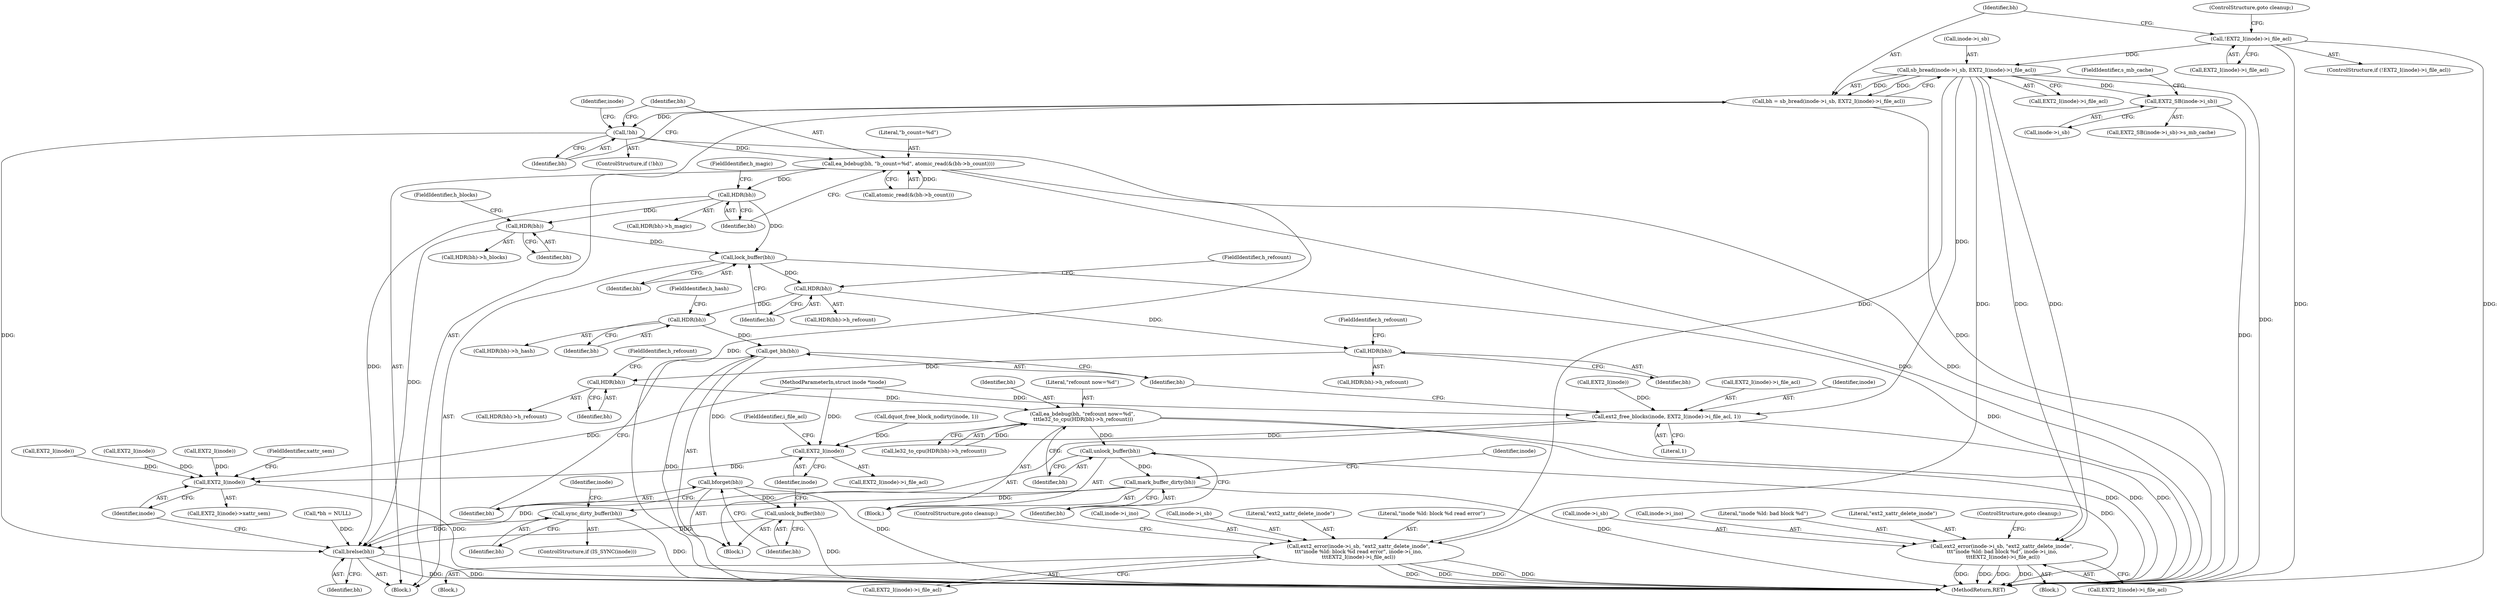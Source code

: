 digraph "0_linux_be0726d33cb8f411945884664924bed3cb8c70ee_6@API" {
"1000123" [label="(Call,sb_bread(inode->i_sb, EXT2_I(inode)->i_file_acl))"];
"1000115" [label="(Call,!EXT2_I(inode)->i_file_acl)"];
"1000121" [label="(Call,bh = sb_bread(inode->i_sb, EXT2_I(inode)->i_file_acl))"];
"1000132" [label="(Call,!bh)"];
"1000149" [label="(Call,ea_bdebug(bh, \"b_count=%d\", atomic_read(&(bh->b_count))))"];
"1000161" [label="(Call,HDR(bh))"];
"1000168" [label="(Call,HDR(bh))"];
"1000188" [label="(Call,lock_buffer(bh))"];
"1000193" [label="(Call,HDR(bh))"];
"1000204" [label="(Call,HDR(bh))"];
"1000225" [label="(Call,get_bh(bh))"];
"1000227" [label="(Call,bforget(bh))"];
"1000229" [label="(Call,unlock_buffer(bh))"];
"1000268" [label="(Call,brelse(bh))"];
"1000236" [label="(Call,HDR(bh))"];
"1000246" [label="(Call,HDR(bh))"];
"1000241" [label="(Call,ea_bdebug(bh, \"refcount now=%d\",\n \t\t\tle32_to_cpu(HDR(bh)->h_refcount)))"];
"1000249" [label="(Call,unlock_buffer(bh))"];
"1000251" [label="(Call,mark_buffer_dirty(bh))"];
"1000256" [label="(Call,sync_dirty_buffer(bh))"];
"1000135" [label="(Call,ext2_error(inode->i_sb, \"ext2_xattr_delete_inode\",\n\t\t\t\"inode %ld: block %d read error\", inode->i_ino,\n\t\t\tEXT2_I(inode)->i_file_acl))"];
"1000174" [label="(Call,ext2_error(inode->i_sb, \"ext2_xattr_delete_inode\",\n\t\t\t\"inode %ld: bad block %d\", inode->i_ino,\n \t\t\tEXT2_I(inode)->i_file_acl))"];
"1000209" [label="(Call,EXT2_SB(inode->i_sb))"];
"1000218" [label="(Call,ext2_free_blocks(inode, EXT2_I(inode)->i_file_acl, 1))"];
"1000263" [label="(Call,EXT2_I(inode))"];
"1000273" [label="(Call,EXT2_I(inode))"];
"1000227" [label="(Call,bforget(bh))"];
"1000133" [label="(Identifier,bh)"];
"1000204" [label="(Call,HDR(bh))"];
"1000224" [label="(Literal,1)"];
"1000124" [label="(Call,inode->i_sb)"];
"1000241" [label="(Call,ea_bdebug(bh, \"refcount now=%d\",\n \t\t\tle32_to_cpu(HDR(bh)->h_refcount)))"];
"1000226" [label="(Identifier,bh)"];
"1000275" [label="(FieldIdentifier,xattr_sem)"];
"1000137" [label="(Identifier,inode)"];
"1000134" [label="(Block,)"];
"1000252" [label="(Identifier,bh)"];
"1000203" [label="(Call,HDR(bh)->h_hash)"];
"1000264" [label="(Identifier,inode)"];
"1000257" [label="(Identifier,bh)"];
"1000187" [label="(ControlStructure,goto cleanup;)"];
"1000250" [label="(Identifier,bh)"];
"1000272" [label="(Call,EXT2_I(inode)->xattr_sem)"];
"1000127" [label="(Call,EXT2_I(inode)->i_file_acl)"];
"1000183" [label="(Call,EXT2_I(inode)->i_file_acl)"];
"1000213" [label="(FieldIdentifier,s_mb_cache)"];
"1000135" [label="(Call,ext2_error(inode->i_sb, \"ext2_xattr_delete_inode\",\n\t\t\t\"inode %ld: block %d read error\", inode->i_ino,\n\t\t\tEXT2_I(inode)->i_file_acl))"];
"1000139" [label="(Literal,\"ext2_xattr_delete_inode\")"];
"1000175" [label="(Call,inode->i_sb)"];
"1000180" [label="(Call,inode->i_ino)"];
"1000132" [label="(Call,!bh)"];
"1000268" [label="(Call,brelse(bh))"];
"1000225" [label="(Call,get_bh(bh))"];
"1000188" [label="(Call,lock_buffer(bh))"];
"1000246" [label="(Call,HDR(bh))"];
"1000179" [label="(Literal,\"inode %ld: bad block %d\")"];
"1000131" [label="(ControlStructure,if (!bh))"];
"1000209" [label="(Call,EXT2_SB(inode->i_sb))"];
"1000116" [label="(Call,EXT2_I(inode)->i_file_acl)"];
"1000173" [label="(Block,)"];
"1000258" [label="(Call,dquot_free_block_nodirty(inode, 1))"];
"1000194" [label="(Identifier,bh)"];
"1000265" [label="(FieldIdentifier,i_file_acl)"];
"1000168" [label="(Call,HDR(bh))"];
"1000123" [label="(Call,sb_bread(inode->i_sb, EXT2_I(inode)->i_file_acl))"];
"1000152" [label="(Call,atomic_read(&(bh->b_count)))"];
"1000253" [label="(ControlStructure,if (IS_SYNC(inode)))"];
"1000115" [label="(Call,!EXT2_I(inode)->i_file_acl)"];
"1000230" [label="(Identifier,bh)"];
"1000198" [label="(Block,)"];
"1000120" [label="(ControlStructure,goto cleanup;)"];
"1000140" [label="(Literal,\"inode %ld: block %d read error\")"];
"1000105" [label="(Call,*bh = NULL)"];
"1000162" [label="(Identifier,bh)"];
"1000144" [label="(Call,EXT2_I(inode)->i_file_acl)"];
"1000229" [label="(Call,unlock_buffer(bh))"];
"1000259" [label="(Identifier,inode)"];
"1000117" [label="(Call,EXT2_I(inode))"];
"1000189" [label="(Identifier,bh)"];
"1000235" [label="(Call,HDR(bh)->h_refcount)"];
"1000245" [label="(Call,HDR(bh)->h_refcount)"];
"1000242" [label="(Identifier,bh)"];
"1000148" [label="(ControlStructure,goto cleanup;)"];
"1000228" [label="(Identifier,bh)"];
"1000102" [label="(MethodParameterIn,struct inode *inode)"];
"1000232" [label="(Block,)"];
"1000151" [label="(Literal,\"b_count=%d\")"];
"1000169" [label="(Identifier,bh)"];
"1000263" [label="(Call,EXT2_I(inode))"];
"1000161" [label="(Call,HDR(bh))"];
"1000114" [label="(ControlStructure,if (!EXT2_I(inode)->i_file_acl))"];
"1000141" [label="(Call,inode->i_ino)"];
"1000184" [label="(Call,EXT2_I(inode))"];
"1000195" [label="(FieldIdentifier,h_refcount)"];
"1000269" [label="(Identifier,bh)"];
"1000248" [label="(FieldIdentifier,h_refcount)"];
"1000244" [label="(Call,le32_to_cpu(HDR(bh)->h_refcount))"];
"1000170" [label="(FieldIdentifier,h_blocks)"];
"1000121" [label="(Call,bh = sb_bread(inode->i_sb, EXT2_I(inode)->i_file_acl))"];
"1000149" [label="(Call,ea_bdebug(bh, \"b_count=%d\", atomic_read(&(bh->b_count))))"];
"1000163" [label="(FieldIdentifier,h_magic)"];
"1000238" [label="(FieldIdentifier,h_refcount)"];
"1000122" [label="(Identifier,bh)"];
"1000193" [label="(Call,HDR(bh))"];
"1000276" [label="(MethodReturn,RET)"];
"1000262" [label="(Call,EXT2_I(inode)->i_file_acl)"];
"1000255" [label="(Identifier,inode)"];
"1000192" [label="(Call,HDR(bh)->h_refcount)"];
"1000220" [label="(Call,EXT2_I(inode)->i_file_acl)"];
"1000150" [label="(Identifier,bh)"];
"1000218" [label="(Call,ext2_free_blocks(inode, EXT2_I(inode)->i_file_acl, 1))"];
"1000210" [label="(Call,inode->i_sb)"];
"1000247" [label="(Identifier,bh)"];
"1000174" [label="(Call,ext2_error(inode->i_sb, \"ext2_xattr_delete_inode\",\n\t\t\t\"inode %ld: bad block %d\", inode->i_ino,\n \t\t\tEXT2_I(inode)->i_file_acl))"];
"1000251" [label="(Call,mark_buffer_dirty(bh))"];
"1000256" [label="(Call,sync_dirty_buffer(bh))"];
"1000219" [label="(Identifier,inode)"];
"1000145" [label="(Call,EXT2_I(inode))"];
"1000178" [label="(Literal,\"ext2_xattr_delete_inode\")"];
"1000205" [label="(Identifier,bh)"];
"1000236" [label="(Call,HDR(bh))"];
"1000249" [label="(Call,unlock_buffer(bh))"];
"1000103" [label="(Block,)"];
"1000273" [label="(Call,EXT2_I(inode))"];
"1000221" [label="(Call,EXT2_I(inode))"];
"1000237" [label="(Identifier,bh)"];
"1000206" [label="(FieldIdentifier,h_hash)"];
"1000243" [label="(Literal,\"refcount now=%d\")"];
"1000208" [label="(Call,EXT2_SB(inode->i_sb)->s_mb_cache)"];
"1000160" [label="(Call,HDR(bh)->h_magic)"];
"1000167" [label="(Call,HDR(bh)->h_blocks)"];
"1000274" [label="(Identifier,inode)"];
"1000136" [label="(Call,inode->i_sb)"];
"1000123" -> "1000121"  [label="AST: "];
"1000123" -> "1000127"  [label="CFG: "];
"1000124" -> "1000123"  [label="AST: "];
"1000127" -> "1000123"  [label="AST: "];
"1000121" -> "1000123"  [label="CFG: "];
"1000123" -> "1000276"  [label="DDG: "];
"1000123" -> "1000121"  [label="DDG: "];
"1000123" -> "1000121"  [label="DDG: "];
"1000115" -> "1000123"  [label="DDG: "];
"1000123" -> "1000135"  [label="DDG: "];
"1000123" -> "1000135"  [label="DDG: "];
"1000123" -> "1000174"  [label="DDG: "];
"1000123" -> "1000174"  [label="DDG: "];
"1000123" -> "1000209"  [label="DDG: "];
"1000123" -> "1000218"  [label="DDG: "];
"1000115" -> "1000114"  [label="AST: "];
"1000115" -> "1000116"  [label="CFG: "];
"1000116" -> "1000115"  [label="AST: "];
"1000120" -> "1000115"  [label="CFG: "];
"1000122" -> "1000115"  [label="CFG: "];
"1000115" -> "1000276"  [label="DDG: "];
"1000115" -> "1000276"  [label="DDG: "];
"1000121" -> "1000103"  [label="AST: "];
"1000122" -> "1000121"  [label="AST: "];
"1000133" -> "1000121"  [label="CFG: "];
"1000121" -> "1000276"  [label="DDG: "];
"1000121" -> "1000132"  [label="DDG: "];
"1000132" -> "1000131"  [label="AST: "];
"1000132" -> "1000133"  [label="CFG: "];
"1000133" -> "1000132"  [label="AST: "];
"1000137" -> "1000132"  [label="CFG: "];
"1000150" -> "1000132"  [label="CFG: "];
"1000132" -> "1000276"  [label="DDG: "];
"1000132" -> "1000149"  [label="DDG: "];
"1000132" -> "1000268"  [label="DDG: "];
"1000149" -> "1000103"  [label="AST: "];
"1000149" -> "1000152"  [label="CFG: "];
"1000150" -> "1000149"  [label="AST: "];
"1000151" -> "1000149"  [label="AST: "];
"1000152" -> "1000149"  [label="AST: "];
"1000162" -> "1000149"  [label="CFG: "];
"1000149" -> "1000276"  [label="DDG: "];
"1000149" -> "1000276"  [label="DDG: "];
"1000152" -> "1000149"  [label="DDG: "];
"1000149" -> "1000161"  [label="DDG: "];
"1000161" -> "1000160"  [label="AST: "];
"1000161" -> "1000162"  [label="CFG: "];
"1000162" -> "1000161"  [label="AST: "];
"1000163" -> "1000161"  [label="CFG: "];
"1000161" -> "1000168"  [label="DDG: "];
"1000161" -> "1000188"  [label="DDG: "];
"1000161" -> "1000268"  [label="DDG: "];
"1000168" -> "1000167"  [label="AST: "];
"1000168" -> "1000169"  [label="CFG: "];
"1000169" -> "1000168"  [label="AST: "];
"1000170" -> "1000168"  [label="CFG: "];
"1000168" -> "1000188"  [label="DDG: "];
"1000168" -> "1000268"  [label="DDG: "];
"1000188" -> "1000103"  [label="AST: "];
"1000188" -> "1000189"  [label="CFG: "];
"1000189" -> "1000188"  [label="AST: "];
"1000194" -> "1000188"  [label="CFG: "];
"1000188" -> "1000276"  [label="DDG: "];
"1000188" -> "1000193"  [label="DDG: "];
"1000193" -> "1000192"  [label="AST: "];
"1000193" -> "1000194"  [label="CFG: "];
"1000194" -> "1000193"  [label="AST: "];
"1000195" -> "1000193"  [label="CFG: "];
"1000193" -> "1000204"  [label="DDG: "];
"1000193" -> "1000236"  [label="DDG: "];
"1000204" -> "1000203"  [label="AST: "];
"1000204" -> "1000205"  [label="CFG: "];
"1000205" -> "1000204"  [label="AST: "];
"1000206" -> "1000204"  [label="CFG: "];
"1000204" -> "1000225"  [label="DDG: "];
"1000225" -> "1000198"  [label="AST: "];
"1000225" -> "1000226"  [label="CFG: "];
"1000226" -> "1000225"  [label="AST: "];
"1000228" -> "1000225"  [label="CFG: "];
"1000225" -> "1000276"  [label="DDG: "];
"1000225" -> "1000227"  [label="DDG: "];
"1000227" -> "1000198"  [label="AST: "];
"1000227" -> "1000228"  [label="CFG: "];
"1000228" -> "1000227"  [label="AST: "];
"1000230" -> "1000227"  [label="CFG: "];
"1000227" -> "1000276"  [label="DDG: "];
"1000227" -> "1000229"  [label="DDG: "];
"1000229" -> "1000198"  [label="AST: "];
"1000229" -> "1000230"  [label="CFG: "];
"1000230" -> "1000229"  [label="AST: "];
"1000264" -> "1000229"  [label="CFG: "];
"1000229" -> "1000276"  [label="DDG: "];
"1000229" -> "1000268"  [label="DDG: "];
"1000268" -> "1000103"  [label="AST: "];
"1000268" -> "1000269"  [label="CFG: "];
"1000269" -> "1000268"  [label="AST: "];
"1000274" -> "1000268"  [label="CFG: "];
"1000268" -> "1000276"  [label="DDG: "];
"1000268" -> "1000276"  [label="DDG: "];
"1000251" -> "1000268"  [label="DDG: "];
"1000256" -> "1000268"  [label="DDG: "];
"1000105" -> "1000268"  [label="DDG: "];
"1000236" -> "1000235"  [label="AST: "];
"1000236" -> "1000237"  [label="CFG: "];
"1000237" -> "1000236"  [label="AST: "];
"1000238" -> "1000236"  [label="CFG: "];
"1000236" -> "1000246"  [label="DDG: "];
"1000246" -> "1000245"  [label="AST: "];
"1000246" -> "1000247"  [label="CFG: "];
"1000247" -> "1000246"  [label="AST: "];
"1000248" -> "1000246"  [label="CFG: "];
"1000246" -> "1000241"  [label="DDG: "];
"1000241" -> "1000232"  [label="AST: "];
"1000241" -> "1000244"  [label="CFG: "];
"1000242" -> "1000241"  [label="AST: "];
"1000243" -> "1000241"  [label="AST: "];
"1000244" -> "1000241"  [label="AST: "];
"1000250" -> "1000241"  [label="CFG: "];
"1000241" -> "1000276"  [label="DDG: "];
"1000241" -> "1000276"  [label="DDG: "];
"1000244" -> "1000241"  [label="DDG: "];
"1000241" -> "1000249"  [label="DDG: "];
"1000249" -> "1000232"  [label="AST: "];
"1000249" -> "1000250"  [label="CFG: "];
"1000250" -> "1000249"  [label="AST: "];
"1000252" -> "1000249"  [label="CFG: "];
"1000249" -> "1000276"  [label="DDG: "];
"1000249" -> "1000251"  [label="DDG: "];
"1000251" -> "1000232"  [label="AST: "];
"1000251" -> "1000252"  [label="CFG: "];
"1000252" -> "1000251"  [label="AST: "];
"1000255" -> "1000251"  [label="CFG: "];
"1000251" -> "1000276"  [label="DDG: "];
"1000251" -> "1000256"  [label="DDG: "];
"1000256" -> "1000253"  [label="AST: "];
"1000256" -> "1000257"  [label="CFG: "];
"1000257" -> "1000256"  [label="AST: "];
"1000259" -> "1000256"  [label="CFG: "];
"1000256" -> "1000276"  [label="DDG: "];
"1000135" -> "1000134"  [label="AST: "];
"1000135" -> "1000144"  [label="CFG: "];
"1000136" -> "1000135"  [label="AST: "];
"1000139" -> "1000135"  [label="AST: "];
"1000140" -> "1000135"  [label="AST: "];
"1000141" -> "1000135"  [label="AST: "];
"1000144" -> "1000135"  [label="AST: "];
"1000148" -> "1000135"  [label="CFG: "];
"1000135" -> "1000276"  [label="DDG: "];
"1000135" -> "1000276"  [label="DDG: "];
"1000135" -> "1000276"  [label="DDG: "];
"1000135" -> "1000276"  [label="DDG: "];
"1000174" -> "1000173"  [label="AST: "];
"1000174" -> "1000183"  [label="CFG: "];
"1000175" -> "1000174"  [label="AST: "];
"1000178" -> "1000174"  [label="AST: "];
"1000179" -> "1000174"  [label="AST: "];
"1000180" -> "1000174"  [label="AST: "];
"1000183" -> "1000174"  [label="AST: "];
"1000187" -> "1000174"  [label="CFG: "];
"1000174" -> "1000276"  [label="DDG: "];
"1000174" -> "1000276"  [label="DDG: "];
"1000174" -> "1000276"  [label="DDG: "];
"1000174" -> "1000276"  [label="DDG: "];
"1000209" -> "1000208"  [label="AST: "];
"1000209" -> "1000210"  [label="CFG: "];
"1000210" -> "1000209"  [label="AST: "];
"1000213" -> "1000209"  [label="CFG: "];
"1000209" -> "1000276"  [label="DDG: "];
"1000218" -> "1000198"  [label="AST: "];
"1000218" -> "1000224"  [label="CFG: "];
"1000219" -> "1000218"  [label="AST: "];
"1000220" -> "1000218"  [label="AST: "];
"1000224" -> "1000218"  [label="AST: "];
"1000226" -> "1000218"  [label="CFG: "];
"1000218" -> "1000276"  [label="DDG: "];
"1000221" -> "1000218"  [label="DDG: "];
"1000102" -> "1000218"  [label="DDG: "];
"1000218" -> "1000263"  [label="DDG: "];
"1000263" -> "1000262"  [label="AST: "];
"1000263" -> "1000264"  [label="CFG: "];
"1000264" -> "1000263"  [label="AST: "];
"1000265" -> "1000263"  [label="CFG: "];
"1000258" -> "1000263"  [label="DDG: "];
"1000102" -> "1000263"  [label="DDG: "];
"1000263" -> "1000273"  [label="DDG: "];
"1000273" -> "1000272"  [label="AST: "];
"1000273" -> "1000274"  [label="CFG: "];
"1000274" -> "1000273"  [label="AST: "];
"1000275" -> "1000273"  [label="CFG: "];
"1000273" -> "1000276"  [label="DDG: "];
"1000184" -> "1000273"  [label="DDG: "];
"1000117" -> "1000273"  [label="DDG: "];
"1000145" -> "1000273"  [label="DDG: "];
"1000102" -> "1000273"  [label="DDG: "];
}

